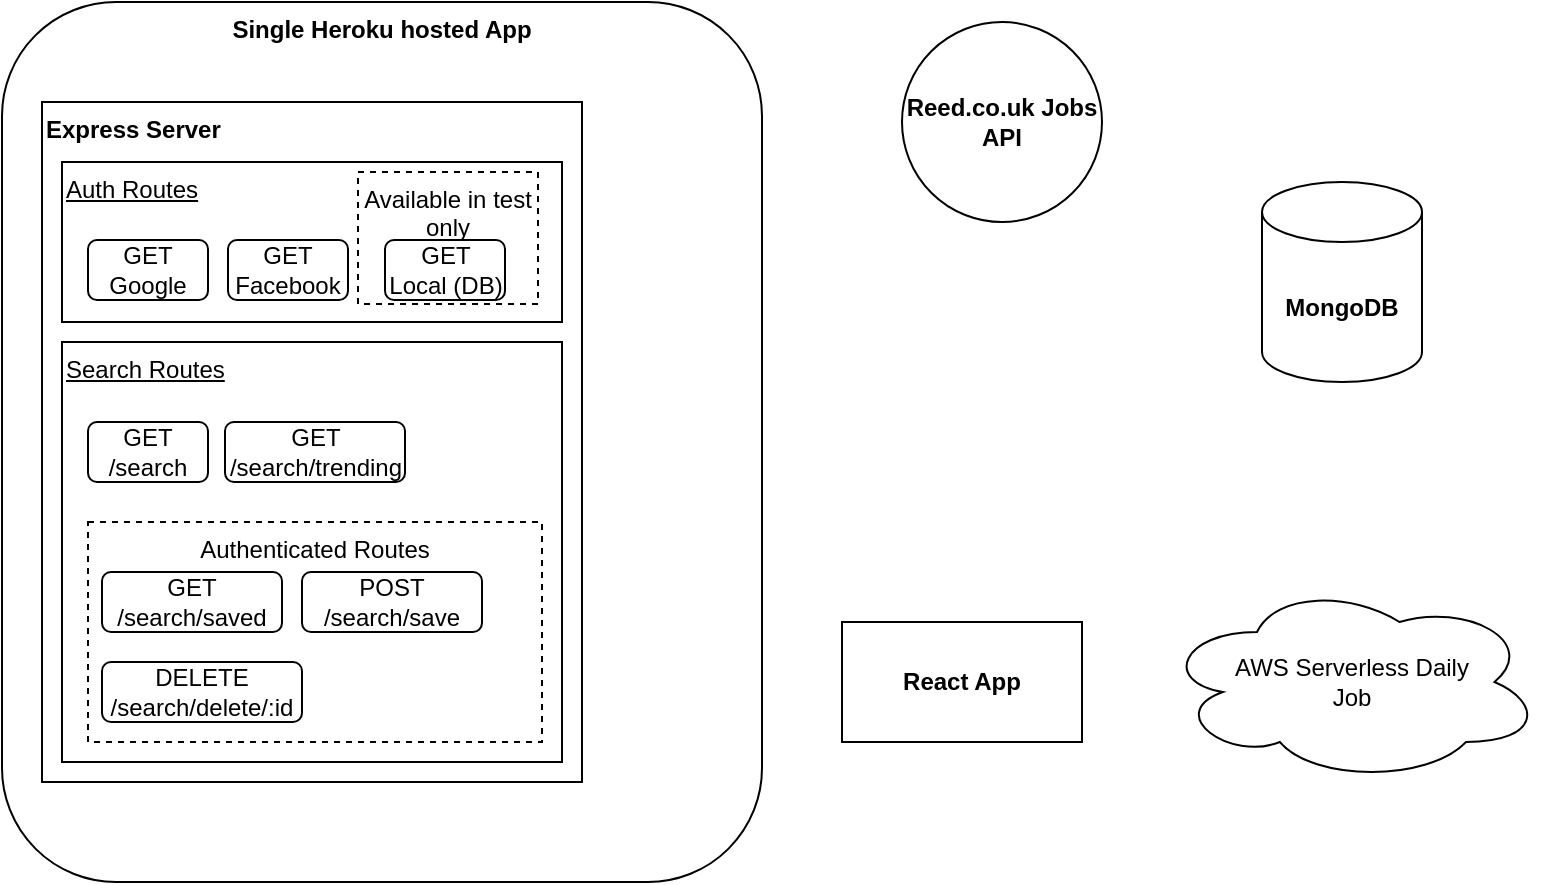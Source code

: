 <mxfile version="14.0.1" type="device"><diagram id="nCPorMQm1CPmdn6k1aG3" name="Page-1"><mxGraphModel dx="1186" dy="591" grid="1" gridSize="10" guides="1" tooltips="1" connect="1" arrows="1" fold="1" page="1" pageScale="1" pageWidth="850" pageHeight="1100" math="0" shadow="0"><root><mxCell id="0"/><mxCell id="1" parent="0"/><mxCell id="vlpbJgmByiendaCnosAc-7" value="Single Heroku hosted App" style="rounded=1;whiteSpace=wrap;html=1;align=center;verticalAlign=top;fontStyle=1" vertex="1" parent="1"><mxGeometry x="30" y="30" width="380" height="440" as="geometry"/></mxCell><mxCell id="vlpbJgmByiendaCnosAc-1" value="MongoDB" style="shape=cylinder3;whiteSpace=wrap;html=1;boundedLbl=1;backgroundOutline=1;size=15;fontStyle=1" vertex="1" parent="1"><mxGeometry x="660" y="120" width="80" height="100" as="geometry"/></mxCell><mxCell id="vlpbJgmByiendaCnosAc-2" value="Express Server" style="rounded=0;whiteSpace=wrap;html=1;align=left;verticalAlign=top;fontStyle=1" vertex="1" parent="1"><mxGeometry x="50" y="80" width="270" height="340" as="geometry"/></mxCell><mxCell id="vlpbJgmByiendaCnosAc-3" value="AWS Serverless Daily &lt;br&gt;Job" style="ellipse;shape=cloud;whiteSpace=wrap;html=1;" vertex="1" parent="1"><mxGeometry x="610" y="320" width="190" height="100" as="geometry"/></mxCell><mxCell id="vlpbJgmByiendaCnosAc-5" value="React App" style="rounded=0;whiteSpace=wrap;html=1;fontStyle=1" vertex="1" parent="1"><mxGeometry x="450" y="340" width="120" height="60" as="geometry"/></mxCell><mxCell id="vlpbJgmByiendaCnosAc-8" value="Reed.co.uk Jobs API" style="ellipse;whiteSpace=wrap;html=1;aspect=fixed;rounded=1;align=center;fontStyle=1" vertex="1" parent="1"><mxGeometry x="480" y="40" width="100" height="100" as="geometry"/></mxCell><mxCell id="vlpbJgmByiendaCnosAc-15" value="" style="group" vertex="1" connectable="0" parent="1"><mxGeometry x="60" y="110" width="250" height="80" as="geometry"/></mxCell><mxCell id="vlpbJgmByiendaCnosAc-9" value="&lt;span style=&quot;font-weight: normal&quot;&gt;&lt;u&gt;Auth Routes&lt;/u&gt;&lt;/span&gt;" style="rounded=0;whiteSpace=wrap;html=1;align=left;verticalAlign=top;fontStyle=1" vertex="1" parent="vlpbJgmByiendaCnosAc-15"><mxGeometry width="250" height="80" as="geometry"/></mxCell><mxCell id="vlpbJgmByiendaCnosAc-14" value="Available in test only" style="rounded=0;whiteSpace=wrap;html=1;align=center;dashed=1;verticalAlign=top;" vertex="1" parent="vlpbJgmByiendaCnosAc-15"><mxGeometry x="148" y="5" width="90" height="66" as="geometry"/></mxCell><mxCell id="vlpbJgmByiendaCnosAc-11" value="GET&lt;br&gt;Google" style="rounded=1;whiteSpace=wrap;html=1;align=center;" vertex="1" parent="vlpbJgmByiendaCnosAc-15"><mxGeometry x="13" y="39" width="60" height="30" as="geometry"/></mxCell><mxCell id="vlpbJgmByiendaCnosAc-12" value="GET Facebook" style="rounded=1;whiteSpace=wrap;html=1;align=center;" vertex="1" parent="vlpbJgmByiendaCnosAc-15"><mxGeometry x="83" y="39" width="60" height="30" as="geometry"/></mxCell><mxCell id="vlpbJgmByiendaCnosAc-13" value="GET &lt;br&gt;Local (DB)" style="rounded=1;whiteSpace=wrap;html=1;align=center;" vertex="1" parent="vlpbJgmByiendaCnosAc-15"><mxGeometry x="161.5" y="39" width="60" height="30" as="geometry"/></mxCell><mxCell id="vlpbJgmByiendaCnosAc-16" value="" style="group" vertex="1" connectable="0" parent="1"><mxGeometry x="60" y="200" width="250" height="210" as="geometry"/></mxCell><mxCell id="vlpbJgmByiendaCnosAc-17" value="&lt;span style=&quot;font-weight: normal&quot;&gt;&lt;u&gt;Search Routes&lt;/u&gt;&lt;/span&gt;" style="rounded=0;whiteSpace=wrap;html=1;align=left;verticalAlign=top;fontStyle=1" vertex="1" parent="vlpbJgmByiendaCnosAc-16"><mxGeometry width="250" height="210" as="geometry"/></mxCell><mxCell id="vlpbJgmByiendaCnosAc-18" value="Authenticated Routes" style="rounded=0;whiteSpace=wrap;html=1;align=center;dashed=1;verticalAlign=top;" vertex="1" parent="vlpbJgmByiendaCnosAc-16"><mxGeometry x="13" y="90" width="227" height="110" as="geometry"/></mxCell><mxCell id="vlpbJgmByiendaCnosAc-19" value="GET&lt;br&gt;/search" style="rounded=1;whiteSpace=wrap;html=1;align=center;" vertex="1" parent="vlpbJgmByiendaCnosAc-16"><mxGeometry x="13" y="40" width="60" height="30" as="geometry"/></mxCell><mxCell id="vlpbJgmByiendaCnosAc-22" value="GET&lt;br&gt;/search/trending" style="rounded=1;whiteSpace=wrap;html=1;align=center;" vertex="1" parent="vlpbJgmByiendaCnosAc-16"><mxGeometry x="81.5" y="40" width="90" height="30" as="geometry"/></mxCell><mxCell id="vlpbJgmByiendaCnosAc-23" value="GET&lt;br&gt;/search/saved" style="rounded=1;whiteSpace=wrap;html=1;align=center;" vertex="1" parent="vlpbJgmByiendaCnosAc-16"><mxGeometry x="20" y="115" width="90" height="30" as="geometry"/></mxCell><mxCell id="vlpbJgmByiendaCnosAc-24" value="POST&lt;br&gt;/search/save" style="rounded=1;whiteSpace=wrap;html=1;align=center;" vertex="1" parent="vlpbJgmByiendaCnosAc-16"><mxGeometry x="120" y="115" width="90" height="30" as="geometry"/></mxCell><mxCell id="vlpbJgmByiendaCnosAc-25" value="DELETE&lt;br&gt;/search/delete/:id" style="rounded=1;whiteSpace=wrap;html=1;align=center;" vertex="1" parent="vlpbJgmByiendaCnosAc-16"><mxGeometry x="20" y="160" width="100" height="30" as="geometry"/></mxCell></root></mxGraphModel></diagram></mxfile>